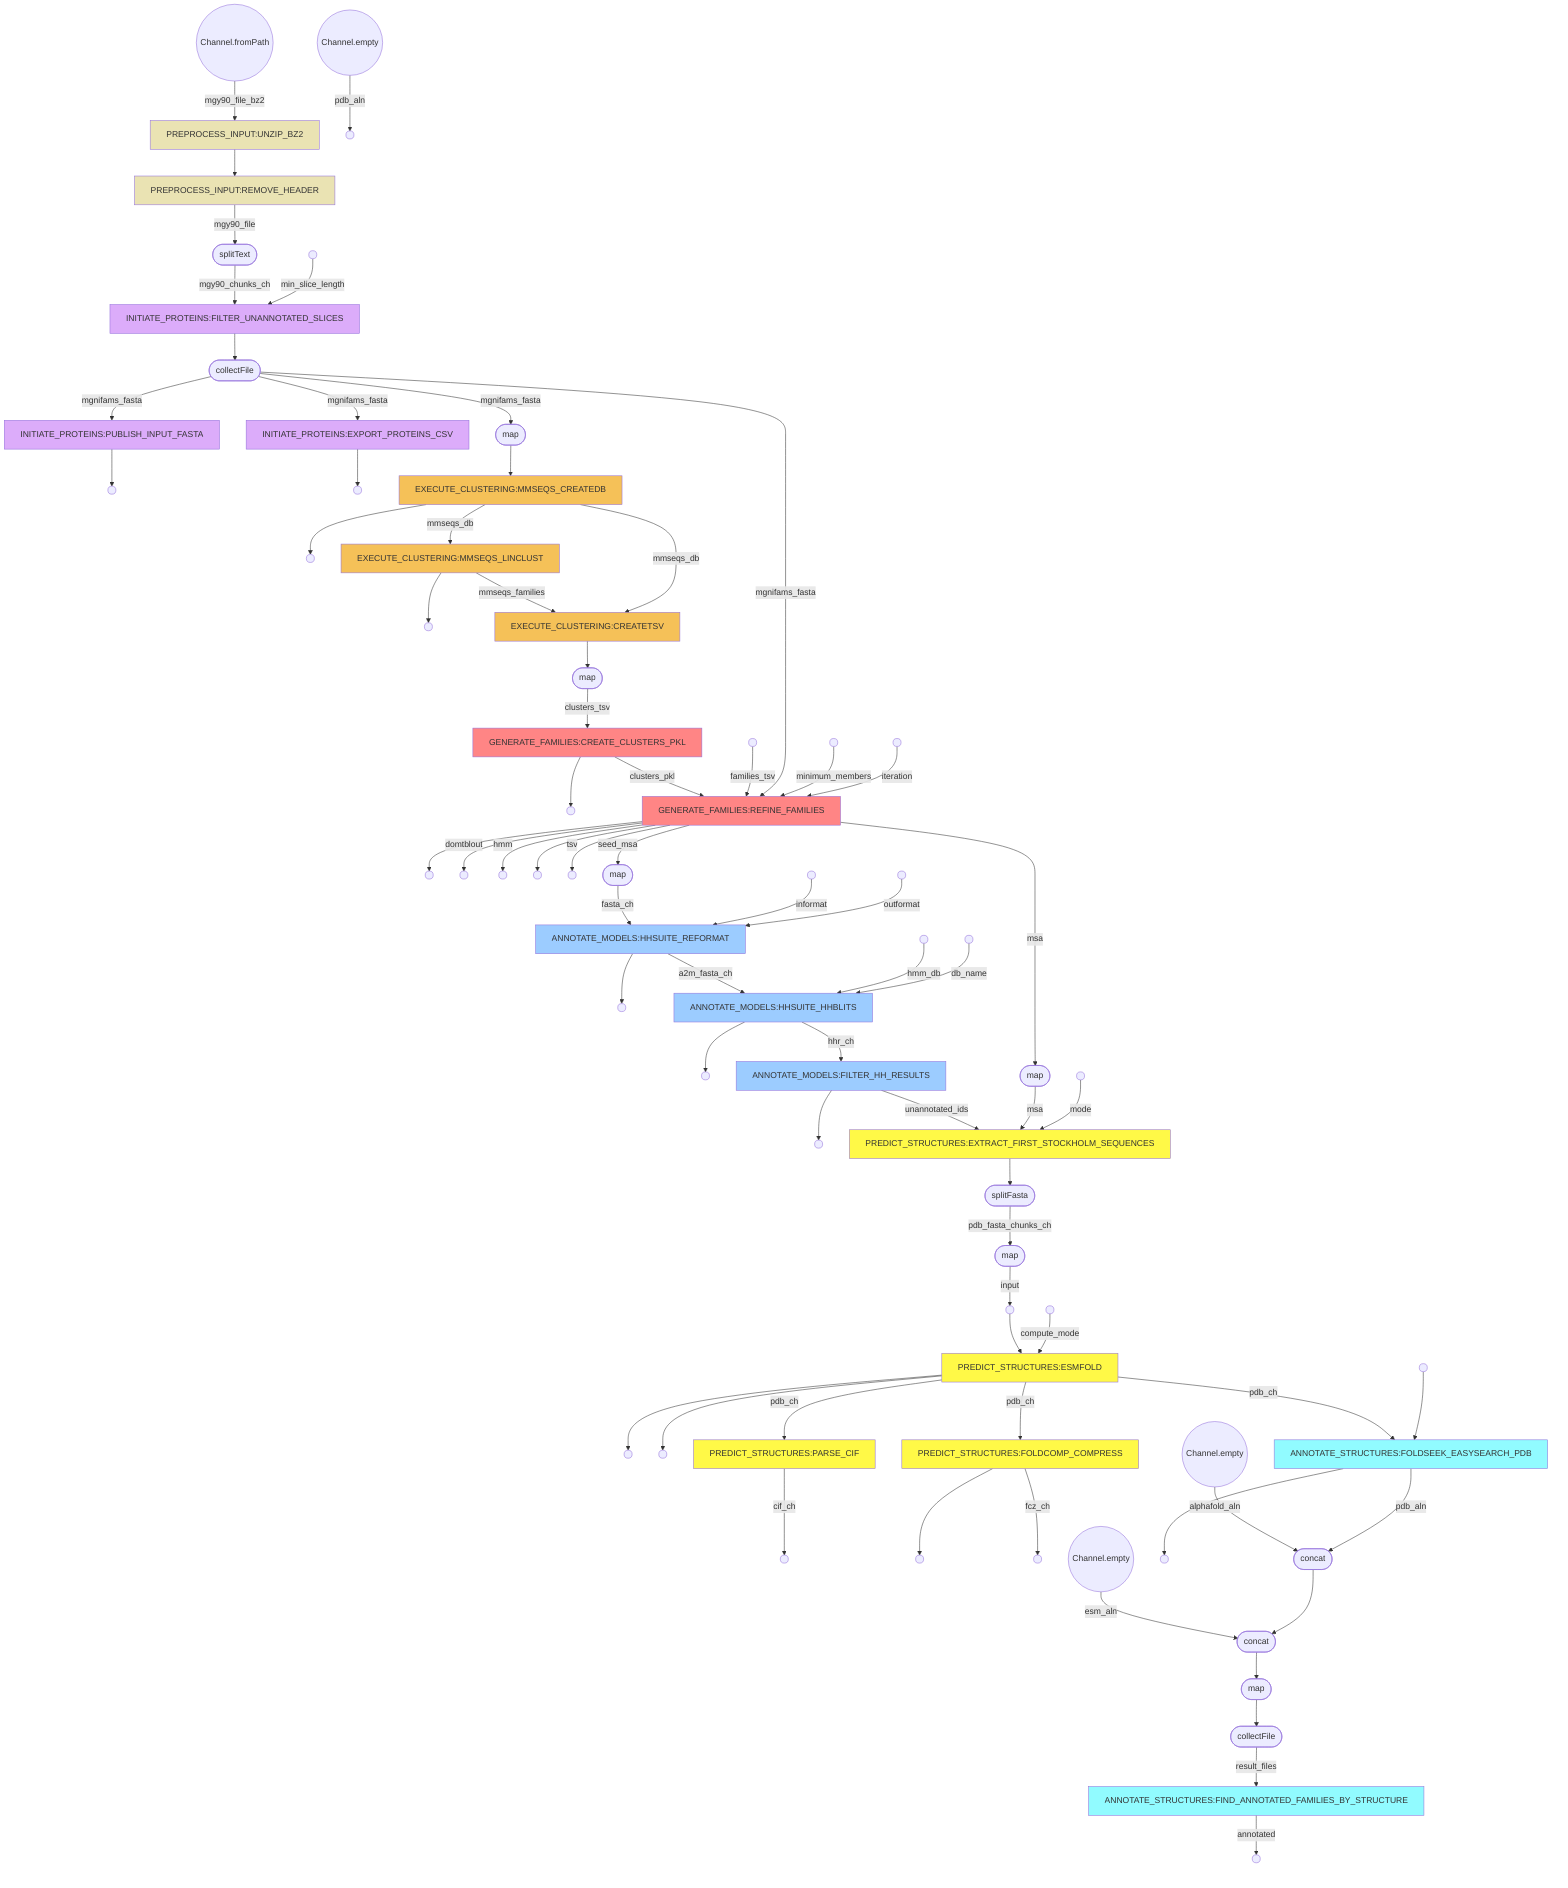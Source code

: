 flowchart TD
    p0((Channel.fromPath))
    p1[PREPROCESS_INPUT:UNZIP_BZ2]
    style p1 fill:#eae3b3
    p2[PREPROCESS_INPUT:REMOVE_HEADER]
    style p2 fill:#eae3b3
    p3([splitText])
    p4(( ))
    p5[INITIATE_PROTEINS:FILTER_UNANNOTATED_SLICES]
    style p5 fill:#dcacfa
    p6([collectFile])
    p7[INITIATE_PROTEINS:PUBLISH_INPUT_FASTA]
    style p7 fill:#dcacfa
    p8(( ))
    p9[INITIATE_PROTEINS:EXPORT_PROTEINS_CSV]
    style p9 fill:#dcacfa
    p10(( ))
    p11([map])
    p12[EXECUTE_CLUSTERING:MMSEQS_CREATEDB]
    style p12 fill:#f5c158
    p13(( ))
    p14[EXECUTE_CLUSTERING:MMSEQS_LINCLUST]
    style p14 fill:#f5c158
    p15(( ))
    p16[EXECUTE_CLUSTERING:CREATETSV]
    style p16 fill:#f5c158
    p17([map])
    p18[GENERATE_FAMILIES:CREATE_CLUSTERS_PKL]
    style p18 fill:#ff8585
    p19(( ))
    p20(( ))
    p21(( ))
    p22(( ))
    p23[GENERATE_FAMILIES:REFINE_FAMILIES]
    style p23 fill:#ff8585
    p24(( ))
    p25(( ))
    p26(( ))
    p27(( ))
    p28(( ))
    p29([map])
    p30(( ))
    p31(( ))
    p32[ANNOTATE_MODELS:HHSUITE_REFORMAT]
    style p32 fill:#9cccff
    p33(( ))
    p34(( ))
    p35(( ))
    p36[ANNOTATE_MODELS:HHSUITE_HHBLITS]
    style p36 fill:#9cccff
    p37(( ))
    p38[ANNOTATE_MODELS:FILTER_HH_RESULTS]
    style p38 fill:#9cccff
    p39(( ))
    p40([map])
    p41(( ))
    p42[PREDICT_STRUCTURES:EXTRACT_FIRST_STOCKHOLM_SEQUENCES]
    style p42 fill:#fff947
    p43([splitFasta])
    p44([map])
    p45(( ))
    p46(( ))
    p47[PREDICT_STRUCTURES:ESMFOLD]
    style p47 fill:#fff947
    p48(( ))
    p49(( ))
    p50[PREDICT_STRUCTURES:PARSE_CIF]
    style p50 fill:#fff947
    p51(( ))
    p52[PREDICT_STRUCTURES:FOLDCOMP_COMPRESS]
    style p52 fill:#fff947
    p53(( ))
    p54(( ))
    p55((Channel.empty))
    p56(( ))
    p57((Channel.empty))
    p58((Channel.empty))
    p59(( ))
    p60[ANNOTATE_STRUCTURES:FOLDSEEK_EASYSEARCH_PDB]
    style p60 fill:#91fbff
    p61(( ))
    p62([concat])
    p63([concat])
    p64([map])
    p65([collectFile])
    p66[ANNOTATE_STRUCTURES:FIND_ANNOTATED_FAMILIES_BY_STRUCTURE]
    style p66 fill:#91fbff
    p67(( ))
    p0 -->|mgy90_file_bz2| p1
    p1 --> p2
    p2 -->|mgy90_file| p3
    p3 -->|mgy90_chunks_ch| p5
    p4 -->|min_slice_length| p5
    p5 --> p6
    p6 -->|mgnifams_fasta| p7
    p7 --> p8
    p6 -->|mgnifams_fasta| p9
    p9 --> p10
    p6 -->|mgnifams_fasta| p11
    p11 --> p12
    p12 -->|mmseqs_db| p14
    p12 --> p13
    p14 -->|mmseqs_families| p16
    p14 --> p15
    p12 -->|mmseqs_db| p16
    p16 --> p17
    p17 -->|clusters_tsv| p18
    p18 -->|clusters_pkl| p23
    p18 --> p19
    p20 -->|families_tsv| p23
    p6 -->|mgnifams_fasta| p23
    p21 -->|minimum_members| p23
    p22 -->|iteration| p23
    p23 -->|tsv| p28
    p23 --> p27
    p23 -->|seed_msa| p29
    p23 -->|msa| p40
    p23 -->|hmm| p26
    p23 -->|domtblout| p25
    p23 --> p24
    p29 -->|fasta_ch| p32
    p30 -->|informat| p32
    p31 -->|outformat| p32
    p32 -->|a2m_fasta_ch| p36
    p32 --> p33
    p34 -->|hmm_db| p36
    p35 -->|db_name| p36
    p36 -->|hhr_ch| p38
    p36 --> p37
    p38 --> p39
    p38 -->|unannotated_ids| p42
    p40 -->|msa| p42
    p41 -->|mode| p42
    p42 --> p43
    p43 -->|pdb_fasta_chunks_ch| p44
    p44 -->|input| p45
    p45 --> p47
    p46 -->|compute_mode| p47
    p47 -->|pdb_ch| p50
    p47 --> p49
    p47 --> p48
    p50 -->|cif_ch| p51
    p47 -->|pdb_ch| p52
    p52 -->|fcz_ch| p54
    p52 --> p53
    p55 -->|pdb_aln| p56
    p57 -->|alphafold_aln| p62
    p58 -->|esm_aln| p63
    p47 -->|pdb_ch| p60
    p59 --> p60
    p60 -->|pdb_aln| p62
    p60 --> p61
    p62 --> p63
    p63 --> p64
    p64 --> p65
    p65 -->|result_files| p66
    p66 -->|annotated| p67